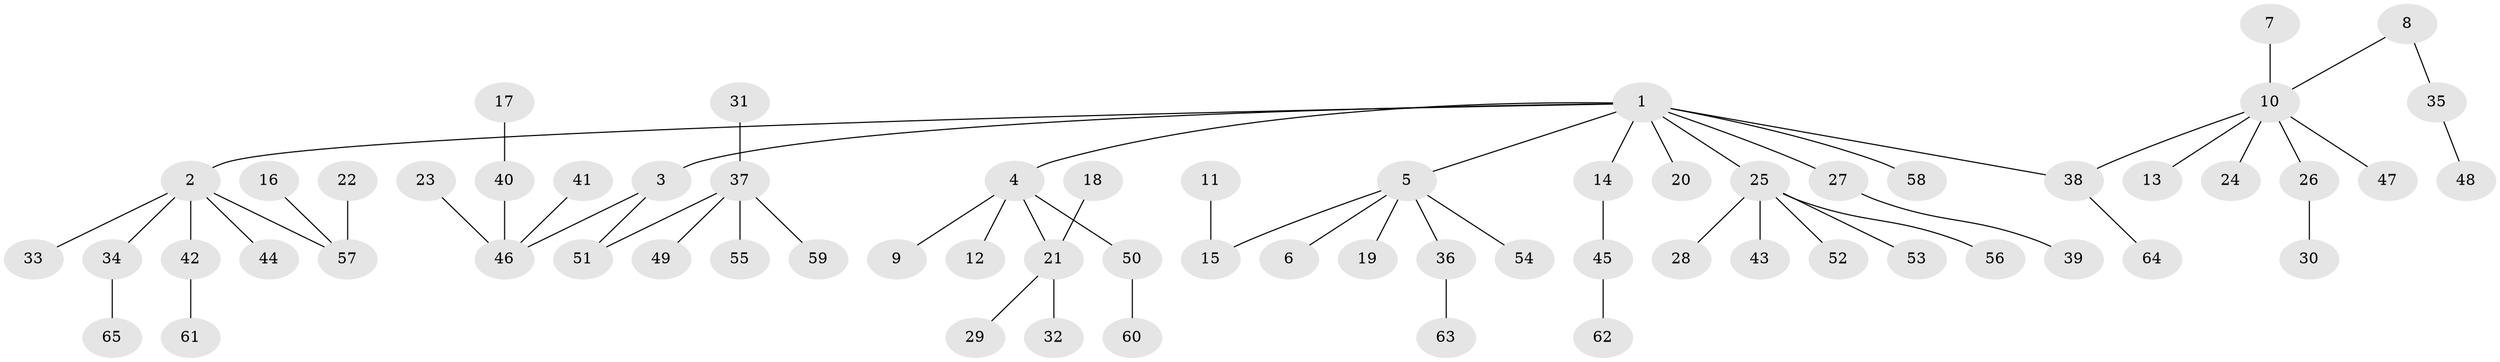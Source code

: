 // original degree distribution, {6: 0.038461538461538464, 4: 0.05384615384615385, 5: 0.023076923076923078, 3: 0.13076923076923078, 2: 0.27692307692307694, 1: 0.47692307692307695}
// Generated by graph-tools (version 1.1) at 2025/50/03/09/25 03:50:22]
// undirected, 65 vertices, 64 edges
graph export_dot {
graph [start="1"]
  node [color=gray90,style=filled];
  1;
  2;
  3;
  4;
  5;
  6;
  7;
  8;
  9;
  10;
  11;
  12;
  13;
  14;
  15;
  16;
  17;
  18;
  19;
  20;
  21;
  22;
  23;
  24;
  25;
  26;
  27;
  28;
  29;
  30;
  31;
  32;
  33;
  34;
  35;
  36;
  37;
  38;
  39;
  40;
  41;
  42;
  43;
  44;
  45;
  46;
  47;
  48;
  49;
  50;
  51;
  52;
  53;
  54;
  55;
  56;
  57;
  58;
  59;
  60;
  61;
  62;
  63;
  64;
  65;
  1 -- 2 [weight=1.0];
  1 -- 3 [weight=1.0];
  1 -- 4 [weight=1.0];
  1 -- 5 [weight=1.0];
  1 -- 14 [weight=1.0];
  1 -- 20 [weight=1.0];
  1 -- 25 [weight=1.0];
  1 -- 27 [weight=1.0];
  1 -- 38 [weight=1.0];
  1 -- 58 [weight=1.0];
  2 -- 33 [weight=1.0];
  2 -- 34 [weight=1.0];
  2 -- 42 [weight=1.0];
  2 -- 44 [weight=1.0];
  2 -- 57 [weight=1.0];
  3 -- 46 [weight=1.0];
  3 -- 51 [weight=1.0];
  4 -- 9 [weight=1.0];
  4 -- 12 [weight=1.0];
  4 -- 21 [weight=1.0];
  4 -- 50 [weight=1.0];
  5 -- 6 [weight=1.0];
  5 -- 15 [weight=1.0];
  5 -- 19 [weight=1.0];
  5 -- 36 [weight=1.0];
  5 -- 54 [weight=1.0];
  7 -- 10 [weight=1.0];
  8 -- 10 [weight=1.0];
  8 -- 35 [weight=1.0];
  10 -- 13 [weight=1.0];
  10 -- 24 [weight=1.0];
  10 -- 26 [weight=1.0];
  10 -- 38 [weight=1.0];
  10 -- 47 [weight=1.0];
  11 -- 15 [weight=1.0];
  14 -- 45 [weight=1.0];
  16 -- 57 [weight=1.0];
  17 -- 40 [weight=1.0];
  18 -- 21 [weight=1.0];
  21 -- 29 [weight=1.0];
  21 -- 32 [weight=1.0];
  22 -- 57 [weight=1.0];
  23 -- 46 [weight=1.0];
  25 -- 28 [weight=1.0];
  25 -- 43 [weight=1.0];
  25 -- 52 [weight=1.0];
  25 -- 53 [weight=1.0];
  25 -- 56 [weight=1.0];
  26 -- 30 [weight=1.0];
  27 -- 39 [weight=1.0];
  31 -- 37 [weight=1.0];
  34 -- 65 [weight=1.0];
  35 -- 48 [weight=1.0];
  36 -- 63 [weight=1.0];
  37 -- 49 [weight=1.0];
  37 -- 51 [weight=1.0];
  37 -- 55 [weight=1.0];
  37 -- 59 [weight=1.0];
  38 -- 64 [weight=1.0];
  40 -- 46 [weight=1.0];
  41 -- 46 [weight=1.0];
  42 -- 61 [weight=1.0];
  45 -- 62 [weight=1.0];
  50 -- 60 [weight=1.0];
}

